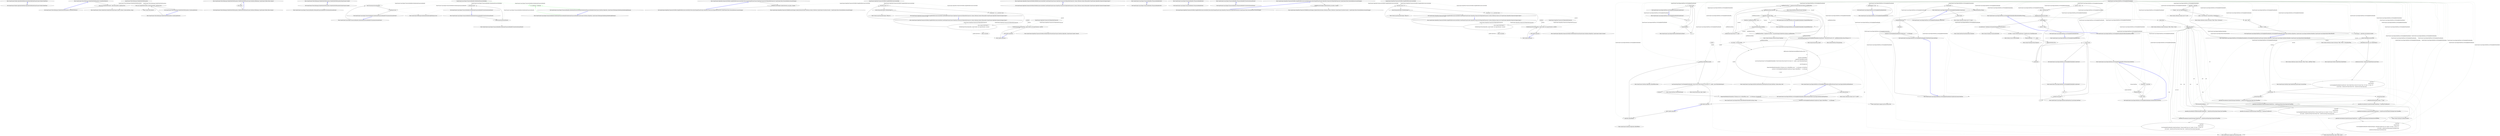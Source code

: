 digraph  {
n0 [cluster="QuantConnect.Packets.AlgorithmNodePacket.AlgorithmNodePacket(QuantConnect.Packets.PacketType)", label="Entry QuantConnect.Packets.AlgorithmNodePacket.AlgorithmNodePacket(QuantConnect.Packets.PacketType)", span="29-29"];
n1 [cluster="QuantConnect.Packets.AlgorithmNodePacket.AlgorithmNodePacket(QuantConnect.Packets.PacketType)", label="Exit QuantConnect.Packets.AlgorithmNodePacket.AlgorithmNodePacket(QuantConnect.Packets.PacketType)", span="29-29"];
m0_2 [cluster="QuantConnect.Tests.Brokerages.MarketOrderTestParameters.CreateShortOrder(int)", file="BacktestingRealTimeHandler.cs", label="Entry QuantConnect.Tests.Brokerages.MarketOrderTestParameters.CreateShortOrder(int)", span="28-28"];
m0_3 [cluster="QuantConnect.Tests.Brokerages.MarketOrderTestParameters.CreateShortOrder(int)", file="BacktestingRealTimeHandler.cs", label="return new MarketOrder(Symbol, -Math.Abs(quantity), DateTime.Now);", span="30-30"];
m0_4 [cluster="QuantConnect.Tests.Brokerages.MarketOrderTestParameters.CreateShortOrder(int)", file="BacktestingRealTimeHandler.cs", label="Exit QuantConnect.Tests.Brokerages.MarketOrderTestParameters.CreateShortOrder(int)", span="28-28"];
m0_10 [cluster="QuantConnect.Tests.Brokerages.MarketOrderTestParameters.ModifyOrderToFill(QuantConnect.Interfaces.IBrokerage, QuantConnect.Orders.Order, decimal)", file="BacktestingRealTimeHandler.cs", label="Entry QuantConnect.Tests.Brokerages.MarketOrderTestParameters.ModifyOrderToFill(QuantConnect.Interfaces.IBrokerage, QuantConnect.Orders.Order, decimal)", span="38-38"];
m0_11 [cluster="QuantConnect.Tests.Brokerages.MarketOrderTestParameters.ModifyOrderToFill(QuantConnect.Interfaces.IBrokerage, QuantConnect.Orders.Order, decimal)", file="BacktestingRealTimeHandler.cs", label="return false;", span="42-42"];
m0_12 [cluster="QuantConnect.Tests.Brokerages.MarketOrderTestParameters.ModifyOrderToFill(QuantConnect.Interfaces.IBrokerage, QuantConnect.Orders.Order, decimal)", file="BacktestingRealTimeHandler.cs", label="Exit QuantConnect.Tests.Brokerages.MarketOrderTestParameters.ModifyOrderToFill(QuantConnect.Interfaces.IBrokerage, QuantConnect.Orders.Order, decimal)", span="38-38"];
m0_5 [cluster="QuantConnect.Orders.MarketOrder.MarketOrder(QuantConnect.Symbol, decimal, System.DateTime, string)", file="BacktestingRealTimeHandler.cs", label="Entry QuantConnect.Orders.MarketOrder.MarketOrder(QuantConnect.Symbol, decimal, System.DateTime, string)", span="47-47"];
m0_7 [cluster="QuantConnect.Tests.Brokerages.MarketOrderTestParameters.CreateLongOrder(int)", file="BacktestingRealTimeHandler.cs", label="Entry QuantConnect.Tests.Brokerages.MarketOrderTestParameters.CreateLongOrder(int)", span="33-33"];
m0_8 [cluster="QuantConnect.Tests.Brokerages.MarketOrderTestParameters.CreateLongOrder(int)", file="BacktestingRealTimeHandler.cs", label="return new MarketOrder(Symbol, Math.Abs(quantity), DateTime.Now);", span="35-35"];
m0_9 [cluster="QuantConnect.Tests.Brokerages.MarketOrderTestParameters.CreateLongOrder(int)", file="BacktestingRealTimeHandler.cs", label="Exit QuantConnect.Tests.Brokerages.MarketOrderTestParameters.CreateLongOrder(int)", span="33-33"];
m0_0 [cluster="QuantConnect.Tests.Brokerages.MarketOrderTestParameters.MarketOrderTestParameters(QuantConnect.Symbol)", file="BacktestingRealTimeHandler.cs", label="Entry QuantConnect.Tests.Brokerages.MarketOrderTestParameters.MarketOrderTestParameters(QuantConnect.Symbol)", span="23-23"];
m0_1 [cluster="QuantConnect.Tests.Brokerages.MarketOrderTestParameters.MarketOrderTestParameters(QuantConnect.Symbol)", file="BacktestingRealTimeHandler.cs", label="Exit QuantConnect.Tests.Brokerages.MarketOrderTestParameters.MarketOrderTestParameters(QuantConnect.Symbol)", span="23-23"];
m0_6 [cluster="System.Math.Abs(int)", file="BacktestingRealTimeHandler.cs", label="Entry System.Math.Abs(int)", span="0-0"];
m0_13 [file="BacktestingRealTimeHandler.cs", label="QuantConnect.Tests.Brokerages.MarketOrderTestParameters", span=""];
m1_13 [cluster="QuantConnect.Lean.Engine.TransactionHandlers.BrokerageTransactionHandler.ProcessAsynchronousEvents()", file="BacktestingTransactionHandler.cs", label="Entry QuantConnect.Lean.Engine.TransactionHandlers.BrokerageTransactionHandler.ProcessAsynchronousEvents()", span="188-188"];
m1_0 [cluster="QuantConnect.Lean.Engine.TransactionHandlers.BacktestingTransactionHandler.BacktestingTransactionHandler(QuantConnect.Interfaces.IAlgorithm, QuantConnect.Brokerages.Backtesting.BacktestingBrokerage)", file="BacktestingTransactionHandler.cs", label="Entry QuantConnect.Lean.Engine.TransactionHandlers.BacktestingTransactionHandler.BacktestingTransactionHandler(QuantConnect.Interfaces.IAlgorithm, QuantConnect.Brokerages.Backtesting.BacktestingBrokerage)", span="33-33"];
m1_1 [cluster="QuantConnect.Lean.Engine.TransactionHandlers.BacktestingTransactionHandler.BacktestingTransactionHandler(QuantConnect.Interfaces.IAlgorithm, QuantConnect.Brokerages.Backtesting.BacktestingBrokerage)", color=green, community=0, file="BacktestingTransactionHandler.cs", label="18: _brokerage = brokerage", span="36-36"];
m1_2 [cluster="QuantConnect.Lean.Engine.TransactionHandlers.BacktestingTransactionHandler.BacktestingTransactionHandler(QuantConnect.Interfaces.IAlgorithm, QuantConnect.Brokerages.Backtesting.BacktestingBrokerage)", file="BacktestingTransactionHandler.cs", label="Exit QuantConnect.Lean.Engine.TransactionHandlers.BacktestingTransactionHandler.BacktestingTransactionHandler(QuantConnect.Interfaces.IAlgorithm, QuantConnect.Brokerages.Backtesting.BacktestingBrokerage)", span="33-33"];
m1_3 [cluster="QuantConnect.Lean.Engine.TransactionHandlers.BacktestingTransactionHandler.ProcessSynchronousEvents()", file="BacktestingTransactionHandler.cs", label="Entry QuantConnect.Lean.Engine.TransactionHandlers.BacktestingTransactionHandler.ProcessSynchronousEvents()", span="42-42"];
m1_4 [cluster="QuantConnect.Lean.Engine.TransactionHandlers.BacktestingTransactionHandler.ProcessSynchronousEvents()", file="BacktestingTransactionHandler.cs", label="base.ProcessSynchronousEvents()", span="44-44"];
m1_5 [cluster="QuantConnect.Lean.Engine.TransactionHandlers.BacktestingTransactionHandler.ProcessSynchronousEvents()", file="BacktestingTransactionHandler.cs", label="_brokerage.Scan()", span="46-46"];
m1_6 [cluster="QuantConnect.Lean.Engine.TransactionHandlers.BacktestingTransactionHandler.ProcessSynchronousEvents()", file="BacktestingTransactionHandler.cs", label="Exit QuantConnect.Lean.Engine.TransactionHandlers.BacktestingTransactionHandler.ProcessSynchronousEvents()", span="42-42"];
m1_9 [cluster="QuantConnect.Lean.Engine.TransactionHandlers.BacktestingTransactionHandler.ProcessAsynchronousEvents()", file="BacktestingTransactionHandler.cs", label="Entry QuantConnect.Lean.Engine.TransactionHandlers.BacktestingTransactionHandler.ProcessAsynchronousEvents()", span="52-52"];
m1_10 [cluster="QuantConnect.Lean.Engine.TransactionHandlers.BacktestingTransactionHandler.ProcessAsynchronousEvents()", file="BacktestingTransactionHandler.cs", label="base.ProcessAsynchronousEvents()", span="54-54"];
m1_11 [cluster="QuantConnect.Lean.Engine.TransactionHandlers.BacktestingTransactionHandler.ProcessAsynchronousEvents()", file="BacktestingTransactionHandler.cs", label="_brokerage.Scan()", span="56-56"];
m1_12 [cluster="QuantConnect.Lean.Engine.TransactionHandlers.BacktestingTransactionHandler.ProcessAsynchronousEvents()", file="BacktestingTransactionHandler.cs", label="Exit QuantConnect.Lean.Engine.TransactionHandlers.BacktestingTransactionHandler.ProcessAsynchronousEvents()", span="52-52"];
m1_7 [cluster="QuantConnect.Lean.Engine.TransactionHandlers.BrokerageTransactionHandler.ProcessSynchronousEvents()", file="BacktestingTransactionHandler.cs", label="Entry QuantConnect.Lean.Engine.TransactionHandlers.BrokerageTransactionHandler.ProcessSynchronousEvents()", span="196-196"];
m1_8 [cluster="QuantConnect.Brokerages.Backtesting.BacktestingBrokerage.Scan()", file="BacktestingTransactionHandler.cs", label="Entry QuantConnect.Brokerages.Backtesting.BacktestingBrokerage.Scan()", span="173-173"];
m1_14 [file="BacktestingTransactionHandler.cs", label="QuantConnect.Lean.Engine.TransactionHandlers.BacktestingTransactionHandler", span=""];
m2_12 [cluster="QuantConnect.Algorithm.Framework.Portfolio.SimplePortfolioConstructionModel.OnSecuritiesChanged(QuantConnect.Algorithm.Framework.QCAlgorithmFramework, QuantConnect.Data.UniverseSelection.SecurityChanges)", file="BrokerageTransactionHandler.cs", label="Entry QuantConnect.Algorithm.Framework.Portfolio.SimplePortfolioConstructionModel.OnSecuritiesChanged(QuantConnect.Algorithm.Framework.QCAlgorithmFramework, QuantConnect.Data.UniverseSelection.SecurityChanges)", span="58-58"];
m2_13 [cluster="QuantConnect.Algorithm.Framework.Portfolio.SimplePortfolioConstructionModel.OnSecuritiesChanged(QuantConnect.Algorithm.Framework.QCAlgorithmFramework, QuantConnect.Data.UniverseSelection.SecurityChanges)", file="BrokerageTransactionHandler.cs", label="NotifiedSecurityChanges.UpdateCollection(_securities, changes)", span="60-60"];
m2_14 [cluster="QuantConnect.Algorithm.Framework.Portfolio.SimplePortfolioConstructionModel.OnSecuritiesChanged(QuantConnect.Algorithm.Framework.QCAlgorithmFramework, QuantConnect.Data.UniverseSelection.SecurityChanges)", file="BrokerageTransactionHandler.cs", label="Exit QuantConnect.Algorithm.Framework.Portfolio.SimplePortfolioConstructionModel.OnSecuritiesChanged(QuantConnect.Algorithm.Framework.QCAlgorithmFramework, QuantConnect.Data.UniverseSelection.SecurityChanges)", span="58-58"];
m2_0 [cluster="QuantConnect.Algorithm.Framework.Portfolio.SimplePortfolioConstructionModel.CreateTargets(QuantConnect.Algorithm.Framework.QCAlgorithmFramework, System.Collections.Generic.IEnumerable<QuantConnect.Algorithm.Framework.Signals.Signal>)", file="BrokerageTransactionHandler.cs", label="Entry QuantConnect.Algorithm.Framework.Portfolio.SimplePortfolioConstructionModel.CreateTargets(QuantConnect.Algorithm.Framework.QCAlgorithmFramework, System.Collections.Generic.IEnumerable<QuantConnect.Algorithm.Framework.Signals.Signal>)", span="39-39"];
m2_1 [cluster="QuantConnect.Algorithm.Framework.Portfolio.SimplePortfolioConstructionModel.CreateTargets(QuantConnect.Algorithm.Framework.QCAlgorithmFramework, System.Collections.Generic.IEnumerable<QuantConnect.Algorithm.Framework.Signals.Signal>)", file="BrokerageTransactionHandler.cs", label="_securities.Count == 0", span="41-41"];
m2_4 [cluster="QuantConnect.Algorithm.Framework.Portfolio.SimplePortfolioConstructionModel.CreateTargets(QuantConnect.Algorithm.Framework.QCAlgorithmFramework, System.Collections.Generic.IEnumerable<QuantConnect.Algorithm.Framework.Signals.Signal>)", file="BrokerageTransactionHandler.cs", label="return signals.Select(signal =>\r\n                PortfolioTarget.Percent(algorithm, signal.Symbol, (int) signal.Direction * percent)\r\n            );", span="48-50"];
m2_2 [cluster="QuantConnect.Algorithm.Framework.Portfolio.SimplePortfolioConstructionModel.CreateTargets(QuantConnect.Algorithm.Framework.QCAlgorithmFramework, System.Collections.Generic.IEnumerable<QuantConnect.Algorithm.Framework.Signals.Signal>)", file="BrokerageTransactionHandler.cs", label="return Enumerable.Empty<IPortfolioTarget>();", span="43-43"];
m2_3 [cluster="QuantConnect.Algorithm.Framework.Portfolio.SimplePortfolioConstructionModel.CreateTargets(QuantConnect.Algorithm.Framework.QCAlgorithmFramework, System.Collections.Generic.IEnumerable<QuantConnect.Algorithm.Framework.Signals.Signal>)", file="BrokerageTransactionHandler.cs", label="var percent = 1m / _securities.Count", span="47-47"];
m2_5 [cluster="QuantConnect.Algorithm.Framework.Portfolio.SimplePortfolioConstructionModel.CreateTargets(QuantConnect.Algorithm.Framework.QCAlgorithmFramework, System.Collections.Generic.IEnumerable<QuantConnect.Algorithm.Framework.Signals.Signal>)", file="BrokerageTransactionHandler.cs", label="Exit QuantConnect.Algorithm.Framework.Portfolio.SimplePortfolioConstructionModel.CreateTargets(QuantConnect.Algorithm.Framework.QCAlgorithmFramework, System.Collections.Generic.IEnumerable<QuantConnect.Algorithm.Framework.Signals.Signal>)", span="39-39"];
m2_11 [cluster="QuantConnect.Algorithm.Framework.Portfolio.PortfolioTarget.Percent(QuantConnect.Interfaces.IAlgorithm, QuantConnect.Symbol, decimal)", file="BrokerageTransactionHandler.cs", label="Entry QuantConnect.Algorithm.Framework.Portfolio.PortfolioTarget.Percent(QuantConnect.Interfaces.IAlgorithm, QuantConnect.Symbol, decimal)", span="54-54"];
m2_6 [cluster="System.Linq.Enumerable.Empty<TResult>()", file="BrokerageTransactionHandler.cs", label="Entry System.Linq.Enumerable.Empty<TResult>()", span="0-0"];
m2_7 [cluster="Unk.Select", file="BrokerageTransactionHandler.cs", label="Entry Unk.Select", span=""];
m2_15 [cluster="QuantConnect.Algorithm.Framework.NotifiedSecurityChanges.UpdateCollection(System.Collections.Generic.ICollection<QuantConnect.Securities.Security>, QuantConnect.Data.UniverseSelection.SecurityChanges)", file="BrokerageTransactionHandler.cs", label="Entry QuantConnect.Algorithm.Framework.NotifiedSecurityChanges.UpdateCollection(System.Collections.Generic.ICollection<QuantConnect.Securities.Security>, QuantConnect.Data.UniverseSelection.SecurityChanges)", span="31-31"];
m2_8 [cluster="lambda expression", file="BrokerageTransactionHandler.cs", label="Entry lambda expression", span="48-49"];
m2_9 [cluster="lambda expression", file="BrokerageTransactionHandler.cs", label="PortfolioTarget.Percent(algorithm, signal.Symbol, (int) signal.Direction * percent)", span="49-49"];
m2_10 [cluster="lambda expression", file="BrokerageTransactionHandler.cs", label="Exit lambda expression", span="48-49"];
m2_16 [file="BrokerageTransactionHandler.cs", label="QuantConnect.Algorithm.Framework.Portfolio.SimplePortfolioConstructionModel", span=""];
m2_17 [file="BrokerageTransactionHandler.cs", label="QuantConnect.Algorithm.Framework.QCAlgorithmFramework", span=""];
m2_18 [file="BrokerageTransactionHandler.cs", label=percent, span=""];
m3_0 [cluster="QuantConnect.Algorithm.Framework.Portfolio.IPortfolioConstructionModel.CreateTargets(QuantConnect.Algorithm.Framework.QCAlgorithmFramework, System.Collections.Generic.IEnumerable<QuantConnect.Algorithm.Framework.Signals.Signal>)", file="Composer.cs", label="Entry QuantConnect.Algorithm.Framework.Portfolio.IPortfolioConstructionModel.CreateTargets(QuantConnect.Algorithm.Framework.QCAlgorithmFramework, System.Collections.Generic.IEnumerable<QuantConnect.Algorithm.Framework.Signals.Signal>)", span="31-31"];
m3_1 [cluster="QuantConnect.Algorithm.Framework.Portfolio.IPortfolioConstructionModel.CreateTargets(QuantConnect.Algorithm.Framework.QCAlgorithmFramework, System.Collections.Generic.IEnumerable<QuantConnect.Algorithm.Framework.Signals.Signal>)", file="Composer.cs", label="Exit QuantConnect.Algorithm.Framework.Portfolio.IPortfolioConstructionModel.CreateTargets(QuantConnect.Algorithm.Framework.QCAlgorithmFramework, System.Collections.Generic.IEnumerable<QuantConnect.Algorithm.Framework.Signals.Signal>)", span="31-31"];
m6_2 [cluster="QuantConnect.Lean.Engine.TransactionHandlers.ITransactionHandler.Exit()", file="ITransactionHandler.cs", label="Entry QuantConnect.Lean.Engine.TransactionHandlers.ITransactionHandler.Exit()", span="50-50"];
m6_3 [cluster="QuantConnect.Lean.Engine.TransactionHandlers.ITransactionHandler.Exit()", file="ITransactionHandler.cs", label="Exit QuantConnect.Lean.Engine.TransactionHandlers.ITransactionHandler.Exit()", span="50-50"];
m6_0 [cluster="QuantConnect.Lean.Engine.TransactionHandlers.ITransactionHandler.Run()", file="ITransactionHandler.cs", label="Entry QuantConnect.Lean.Engine.TransactionHandlers.ITransactionHandler.Run()", span="45-45"];
m6_1 [cluster="QuantConnect.Lean.Engine.TransactionHandlers.ITransactionHandler.Run()", file="ITransactionHandler.cs", label="Exit QuantConnect.Lean.Engine.TransactionHandlers.ITransactionHandler.Run()", span="45-45"];
m6_4 [cluster="QuantConnect.Lean.Engine.TransactionHandlers.ITransactionHandler.ProcessSynchronousEvents()", file="ITransactionHandler.cs", label="Entry QuantConnect.Lean.Engine.TransactionHandlers.ITransactionHandler.ProcessSynchronousEvents()", span="55-55"];
m6_5 [cluster="QuantConnect.Lean.Engine.TransactionHandlers.ITransactionHandler.ProcessSynchronousEvents()", file="ITransactionHandler.cs", label="Exit QuantConnect.Lean.Engine.TransactionHandlers.ITransactionHandler.ProcessSynchronousEvents()", span="55-55"];
m7_12 [cluster="QuantConnect.Algorithm.Framework.Portfolio.SimplePortfolioConstructionModel.OnSecuritiesChanged(QuantConnect.Algorithm.Framework.QCAlgorithmFramework, QuantConnect.Data.UniverseSelection.SecurityChanges)", file="JobQueue.cs", label="Entry QuantConnect.Algorithm.Framework.Portfolio.SimplePortfolioConstructionModel.OnSecuritiesChanged(QuantConnect.Algorithm.Framework.QCAlgorithmFramework, QuantConnect.Data.UniverseSelection.SecurityChanges)", span="58-58"];
m7_13 [cluster="QuantConnect.Algorithm.Framework.Portfolio.SimplePortfolioConstructionModel.OnSecuritiesChanged(QuantConnect.Algorithm.Framework.QCAlgorithmFramework, QuantConnect.Data.UniverseSelection.SecurityChanges)", file="JobQueue.cs", label="NotifiedSecurityChanges.UpdateCollection(_securities, changes)", span="60-60"];
m7_14 [cluster="QuantConnect.Algorithm.Framework.Portfolio.SimplePortfolioConstructionModel.OnSecuritiesChanged(QuantConnect.Algorithm.Framework.QCAlgorithmFramework, QuantConnect.Data.UniverseSelection.SecurityChanges)", file="JobQueue.cs", label="Exit QuantConnect.Algorithm.Framework.Portfolio.SimplePortfolioConstructionModel.OnSecuritiesChanged(QuantConnect.Algorithm.Framework.QCAlgorithmFramework, QuantConnect.Data.UniverseSelection.SecurityChanges)", span="58-58"];
m7_0 [cluster="QuantConnect.Algorithm.Framework.Portfolio.SimplePortfolioConstructionModel.CreateTargets(QuantConnect.Algorithm.Framework.QCAlgorithmFramework, System.Collections.Generic.List<QuantConnect.Algorithm.Framework.Signals.Signal>)", file="JobQueue.cs", label="Entry QuantConnect.Algorithm.Framework.Portfolio.SimplePortfolioConstructionModel.CreateTargets(QuantConnect.Algorithm.Framework.QCAlgorithmFramework, System.Collections.Generic.List<QuantConnect.Algorithm.Framework.Signals.Signal>)", span="39-39"];
m7_1 [cluster="QuantConnect.Algorithm.Framework.Portfolio.SimplePortfolioConstructionModel.CreateTargets(QuantConnect.Algorithm.Framework.QCAlgorithmFramework, System.Collections.Generic.List<QuantConnect.Algorithm.Framework.Signals.Signal>)", file="JobQueue.cs", label="_securities.Count == 0", span="41-41"];
m7_4 [cluster="QuantConnect.Algorithm.Framework.Portfolio.SimplePortfolioConstructionModel.CreateTargets(QuantConnect.Algorithm.Framework.QCAlgorithmFramework, System.Collections.Generic.List<QuantConnect.Algorithm.Framework.Signals.Signal>)", file="JobQueue.cs", label="return signals.Select(signal =>\r\n                PortfolioTarget.Percent(algorithm, signal.Symbol, (int) signal.Direction * percent)\r\n            );", span="48-50"];
m7_2 [cluster="QuantConnect.Algorithm.Framework.Portfolio.SimplePortfolioConstructionModel.CreateTargets(QuantConnect.Algorithm.Framework.QCAlgorithmFramework, System.Collections.Generic.List<QuantConnect.Algorithm.Framework.Signals.Signal>)", file="JobQueue.cs", label="return Enumerable.Empty<IPortfolioTarget>();", span="43-43"];
m7_3 [cluster="QuantConnect.Algorithm.Framework.Portfolio.SimplePortfolioConstructionModel.CreateTargets(QuantConnect.Algorithm.Framework.QCAlgorithmFramework, System.Collections.Generic.List<QuantConnect.Algorithm.Framework.Signals.Signal>)", file="JobQueue.cs", label="var percent = 1m / _securities.Count", span="47-47"];
m7_5 [cluster="QuantConnect.Algorithm.Framework.Portfolio.SimplePortfolioConstructionModel.CreateTargets(QuantConnect.Algorithm.Framework.QCAlgorithmFramework, System.Collections.Generic.List<QuantConnect.Algorithm.Framework.Signals.Signal>)", file="JobQueue.cs", label="Exit QuantConnect.Algorithm.Framework.Portfolio.SimplePortfolioConstructionModel.CreateTargets(QuantConnect.Algorithm.Framework.QCAlgorithmFramework, System.Collections.Generic.List<QuantConnect.Algorithm.Framework.Signals.Signal>)", span="39-39"];
m7_11 [cluster="QuantConnect.Algorithm.Framework.Portfolio.PortfolioTarget.Percent(QuantConnect.Interfaces.IAlgorithm, QuantConnect.Symbol, decimal)", file="JobQueue.cs", label="Entry QuantConnect.Algorithm.Framework.Portfolio.PortfolioTarget.Percent(QuantConnect.Interfaces.IAlgorithm, QuantConnect.Symbol, decimal)", span="54-54"];
m7_6 [cluster="System.Linq.Enumerable.Empty<TResult>()", file="JobQueue.cs", label="Entry System.Linq.Enumerable.Empty<TResult>()", span="0-0"];
m7_7 [cluster="Unk.Select", file="JobQueue.cs", label="Entry Unk.Select", span=""];
m7_15 [cluster="QuantConnect.Algorithm.Framework.NotifiedSecurityChanges.UpdateCollection(System.Collections.Generic.ICollection<QuantConnect.Securities.Security>, QuantConnect.Data.UniverseSelection.SecurityChanges)", file="JobQueue.cs", label="Entry QuantConnect.Algorithm.Framework.NotifiedSecurityChanges.UpdateCollection(System.Collections.Generic.ICollection<QuantConnect.Securities.Security>, QuantConnect.Data.UniverseSelection.SecurityChanges)", span="32-32"];
m7_8 [cluster="lambda expression", file="JobQueue.cs", label="Entry lambda expression", span="48-49"];
m7_9 [cluster="lambda expression", file="JobQueue.cs", label="PortfolioTarget.Percent(algorithm, signal.Symbol, (int) signal.Direction * percent)", span="49-49"];
m7_10 [cluster="lambda expression", file="JobQueue.cs", label="Exit lambda expression", span="48-49"];
m7_16 [file="JobQueue.cs", label="QuantConnect.Algorithm.Framework.Portfolio.SimplePortfolioConstructionModel", span=""];
m7_17 [file="JobQueue.cs", label="QuantConnect.Algorithm.Framework.QCAlgorithmFramework", span=""];
m7_18 [file="JobQueue.cs", label=percent, span=""];
m8_49 [cluster="System.DateTime.Subtract(System.TimeSpan)", file="LiveTradingRealTimeHandler.cs", label="Entry System.DateTime.Subtract(System.TimeSpan)", span="0-0"];
m8_99 [cluster="System.TimeSpan.FromHours(double)", file="LiveTradingRealTimeHandler.cs", label="Entry System.TimeSpan.FromHours(double)", span="0-0"];
m8_94 [cluster="System.Collections.Generic.Dictionary<TKey, TValue>.ContainsKey(TKey)", file="LiveTradingRealTimeHandler.cs", label="Entry System.Collections.Generic.Dictionary<TKey, TValue>.ContainsKey(TKey)", span="0-0"];
m8_97 [cluster="QuantConnect.Interfaces.IApi.MarketToday(QuantConnect.SecurityType)", file="LiveTradingRealTimeHandler.cs", label="Entry QuantConnect.Interfaces.IApi.MarketToday(QuantConnect.SecurityType)", span="80-80"];
m8_54 [cluster="QuantConnect.Lean.Engine.RealTime.RealTimeEvent.RealTimeEvent(System.DateTime, System.Action, bool)", file="LiveTradingRealTimeHandler.cs", label="Entry QuantConnect.Lean.Engine.RealTime.RealTimeEvent.RealTimeEvent(System.DateTime, System.Action, bool)", span="62-62"];
m8_118 [cluster="System.Collections.Generic.List<T>.Clear()", file="LiveTradingRealTimeHandler.cs", label="Entry System.Collections.Generic.List<T>.Clear()", span="0-0"];
m8_7 [cluster="System.Collections.Generic.List<T>.List()", file="LiveTradingRealTimeHandler.cs", label="Entry System.Collections.Generic.List<T>.List()", span="0-0"];
m8_56 [cluster="lambda expression", file="LiveTradingRealTimeHandler.cs", label="Entry lambda expression", span="212-225"];
m8_58 [cluster="lambda expression", file="LiveTradingRealTimeHandler.cs", label="_algorithm.OnEndOfDay(symbol)", span="217-217"];
m8_59 [cluster="lambda expression", file="LiveTradingRealTimeHandler.cs", label="Log.Trace(string.Format(''LiveTradingRealTimeHandler: Fired On End of Day Event({0}) for Day({1})'', symbol, _time.ToShortDateString()))", span="218-218"];
m8_61 [cluster="lambda expression", file="LiveTradingRealTimeHandler.cs", label="Engine.ResultHandler.RuntimeError(''Runtime error in OnEndOfDay event: '' + err.Message, err.StackTrace)", span="222-222"];
m8_62 [cluster="lambda expression", file="LiveTradingRealTimeHandler.cs", label="Log.Error(''LiveTradingRealTimeHandler.SetupEvents.Trigger OnEndOfDay(): '' + err.Message)", span="223-223"];
m8_57 [cluster="lambda expression", file="LiveTradingRealTimeHandler.cs", label="_algorithm.OnEndOfDay()", span="216-216"];
m8_60 [cluster="lambda expression", file="LiveTradingRealTimeHandler.cs", label=Exception, span="220-220"];
m8_63 [cluster="lambda expression", file="LiveTradingRealTimeHandler.cs", label="Exit lambda expression", span="212-225"];
m8_109 [cluster="QuantConnect.Lean.Engine.RealTime.LiveTradingRealTimeHandler.ResetEvents()", file="LiveTradingRealTimeHandler.cs", label="Entry QuantConnect.Lean.Engine.RealTime.LiveTradingRealTimeHandler.ResetEvents()", span="323-323"];
m8_110 [cluster="QuantConnect.Lean.Engine.RealTime.LiveTradingRealTimeHandler.ResetEvents()", file="LiveTradingRealTimeHandler.cs", label="var i = 0", span="325-325"];
m8_111 [cluster="QuantConnect.Lean.Engine.RealTime.LiveTradingRealTimeHandler.ResetEvents()", file="LiveTradingRealTimeHandler.cs", label="i < _events.Count", span="325-325"];
m8_112 [cluster="QuantConnect.Lean.Engine.RealTime.LiveTradingRealTimeHandler.ResetEvents()", file="LiveTradingRealTimeHandler.cs", label="_events[i].Reset()", span="327-327"];
m8_113 [cluster="QuantConnect.Lean.Engine.RealTime.LiveTradingRealTimeHandler.ResetEvents()", file="LiveTradingRealTimeHandler.cs", label="i++", span="325-325"];
m8_114 [cluster="QuantConnect.Lean.Engine.RealTime.LiveTradingRealTimeHandler.ResetEvents()", file="LiveTradingRealTimeHandler.cs", label="Exit QuantConnect.Lean.Engine.RealTime.LiveTradingRealTimeHandler.ResetEvents()", span="323-323"];
m8_37 [cluster="QuantConnect.Logging.Log.Error(string, bool)", file="LiveTradingRealTimeHandler.cs", label="Entry QuantConnect.Logging.Log.Error(string, bool)", span="86-86"];
m8_36 [cluster="QuantConnect.Lean.Engine.RealTime.LiveTradingRealTimeHandler.SetupEndOfDayEvent()", file="LiveTradingRealTimeHandler.cs", label="Entry QuantConnect.Lean.Engine.RealTime.LiveTradingRealTimeHandler.SetupEndOfDayEvent()", span="185-185"];
m8_38 [cluster="QuantConnect.Lean.Engine.RealTime.LiveTradingRealTimeHandler.SetupEndOfDayEvent()", file="LiveTradingRealTimeHandler.cs", label="_algorithm.Securities.Values", span="188-188"];
m8_39 [cluster="QuantConnect.Lean.Engine.RealTime.LiveTradingRealTimeHandler.SetupEndOfDayEvent()", file="LiveTradingRealTimeHandler.cs", label="DateTime? endOfDayEventTime = null", span="190-190"];
m8_40 [cluster="QuantConnect.Lean.Engine.RealTime.LiveTradingRealTimeHandler.SetupEndOfDayEvent()", file="LiveTradingRealTimeHandler.cs", label="!security.IsDynamicallyLoadedData", span="192-192"];
m8_41 [cluster="QuantConnect.Lean.Engine.RealTime.LiveTradingRealTimeHandler.SetupEndOfDayEvent()", file="LiveTradingRealTimeHandler.cs", label="_today[security.Type].Status == ''open''", span="195-195"];
m8_42 [cluster="QuantConnect.Lean.Engine.RealTime.LiveTradingRealTimeHandler.SetupEndOfDayEvent()", file="LiveTradingRealTimeHandler.cs", label="endOfDayEventTime = _today[security.Type].Open.End.Subtract(_endOfDayDelta)", span="197-197"];
m8_43 [cluster="QuantConnect.Lean.Engine.RealTime.LiveTradingRealTimeHandler.SetupEndOfDayEvent()", file="LiveTradingRealTimeHandler.cs", label="endOfDayEventTime = DateTime.Now.Date + security.Exchange.MarketClose.Subtract(_endOfDayDelta)", span="203-203"];
m8_46 [cluster="QuantConnect.Lean.Engine.RealTime.LiveTradingRealTimeHandler.SetupEndOfDayEvent()", file="LiveTradingRealTimeHandler.cs", label="var symbol = security.Symbol", span="211-211"];
m8_44 [cluster="QuantConnect.Lean.Engine.RealTime.LiveTradingRealTimeHandler.SetupEndOfDayEvent()", file="LiveTradingRealTimeHandler.cs", label="endOfDayEventTime.HasValue", span="207-207"];
m8_45 [cluster="QuantConnect.Lean.Engine.RealTime.LiveTradingRealTimeHandler.SetupEndOfDayEvent()", file="LiveTradingRealTimeHandler.cs", label="Log.Trace(string.Format(''LiveTradingRealTimeHandler.SetupEvents(): Setup EOD Event for {0}'', endOfDayEventTime.Value.ToString(''u'')))", span="209-209"];
m8_47 [cluster="QuantConnect.Lean.Engine.RealTime.LiveTradingRealTimeHandler.SetupEndOfDayEvent()", file="LiveTradingRealTimeHandler.cs", label="AddEvent(new RealTimeEvent(endOfDayEventTime.Value, () =>\r\n                    {\r\n                        try\r\n                        {\r\n                            _algorithm.OnEndOfDay();\r\n                            _algorithm.OnEndOfDay(symbol);\r\n                            Log.Trace(string.Format(''LiveTradingRealTimeHandler: Fired On End of Day Event({0}) for Day({1})'', symbol, _time.ToShortDateString()));\r\n                        }\r\n                        catch (Exception err)\r\n                        {\r\n                            Engine.ResultHandler.RuntimeError(''Runtime error in OnEndOfDay event: '' + err.Message, err.StackTrace);\r\n                            Log.Error(''LiveTradingRealTimeHandler.SetupEvents.Trigger OnEndOfDay(): '' + err.Message);\r\n                        }\r\n                    }, true))", span="212-225"];
m8_48 [cluster="QuantConnect.Lean.Engine.RealTime.LiveTradingRealTimeHandler.SetupEndOfDayEvent()", file="LiveTradingRealTimeHandler.cs", label="Exit QuantConnect.Lean.Engine.RealTime.LiveTradingRealTimeHandler.SetupEndOfDayEvent()", span="185-185"];
m8_96 [cluster="System.Collections.Generic.Dictionary<TKey, TValue>.Add(TKey, TValue)", file="LiveTradingRealTimeHandler.cs", label="Entry System.Collections.Generic.Dictionary<TKey, TValue>.Add(TKey, TValue)", span="0-0"];
m8_123 [cluster="QuantConnect.Lean.Engine.RealTime.LiveTradingRealTimeHandler.Exit()", file="LiveTradingRealTimeHandler.cs", label="Entry QuantConnect.Lean.Engine.RealTime.LiveTradingRealTimeHandler.Exit()", span="359-359"];
m8_124 [cluster="QuantConnect.Lean.Engine.RealTime.LiveTradingRealTimeHandler.Exit()", file="LiveTradingRealTimeHandler.cs", label="_exitTriggered = true", span="361-361"];
m8_125 [cluster="QuantConnect.Lean.Engine.RealTime.LiveTradingRealTimeHandler.Exit()", file="LiveTradingRealTimeHandler.cs", label="Exit QuantConnect.Lean.Engine.RealTime.LiveTradingRealTimeHandler.Exit()", span="359-359"];
m8_24 [cluster="System.Convert.ToInt32(double)", file="LiveTradingRealTimeHandler.cs", label="Entry System.Convert.ToInt32(double)", span="0-0"];
m8_23 [cluster="System.DateTime.RoundUp(System.TimeSpan)", file="LiveTradingRealTimeHandler.cs", label="Entry System.DateTime.RoundUp(System.TimeSpan)", span="306-306"];
m8_51 [cluster="System.DateTime.ToString(string)", file="LiveTradingRealTimeHandler.cs", label="Entry System.DateTime.ToString(string)", span="0-0"];
m8_65 [cluster="QuantConnect.Interfaces.IAlgorithm.OnEndOfDay(string)", file="LiveTradingRealTimeHandler.cs", label="Entry QuantConnect.Interfaces.IAlgorithm.OnEndOfDay(string)", span="265-265"];
m8_21 [cluster="QuantConnect.Lean.Engine.RealTime.LiveTradingRealTimeHandler.SetupEvents(System.DateTime)", file="LiveTradingRealTimeHandler.cs", label="Entry QuantConnect.Lean.Engine.RealTime.LiveTradingRealTimeHandler.SetupEvents(System.DateTime)", span="161-161"];
m8_28 [cluster="QuantConnect.Lean.Engine.RealTime.LiveTradingRealTimeHandler.SetupEvents(System.DateTime)", file="LiveTradingRealTimeHandler.cs", label="ClearEvents()", span="166-166"];
m8_29 [cluster="QuantConnect.Lean.Engine.RealTime.LiveTradingRealTimeHandler.SetupEvents(System.DateTime)", file="LiveTradingRealTimeHandler.cs", label="RefreshMarketHoursToday()", span="169-169"];
m8_30 [cluster="QuantConnect.Lean.Engine.RealTime.LiveTradingRealTimeHandler.SetupEvents(System.DateTime)", file="LiveTradingRealTimeHandler.cs", label="SetupEndOfDayEvent()", span="172-172"];
m8_31 [cluster="QuantConnect.Lean.Engine.RealTime.LiveTradingRealTimeHandler.SetupEvents(System.DateTime)", file="LiveTradingRealTimeHandler.cs", label=Exception, span="174-174"];
m8_32 [cluster="QuantConnect.Lean.Engine.RealTime.LiveTradingRealTimeHandler.SetupEvents(System.DateTime)", file="LiveTradingRealTimeHandler.cs", label="Log.Error(''LiveTradingRealTimeHandler.SetupEvents(): '' + err.Message)", span="176-176"];
m8_33 [cluster="QuantConnect.Lean.Engine.RealTime.LiveTradingRealTimeHandler.SetupEvents(System.DateTime)", file="LiveTradingRealTimeHandler.cs", label="Exit QuantConnect.Lean.Engine.RealTime.LiveTradingRealTimeHandler.SetupEvents(System.DateTime)", span="161-161"];
m8_27 [cluster="QuantConnect.Lean.Engine.RealTime.LiveTradingRealTimeHandler.ScanEvents()", file="LiveTradingRealTimeHandler.cs", label="Entry QuantConnect.Lean.Engine.RealTime.LiveTradingRealTimeHandler.ScanEvents()", span="302-302"];
m8_100 [cluster="QuantConnect.Lean.Engine.RealTime.LiveTradingRealTimeHandler.ScanEvents()", file="LiveTradingRealTimeHandler.cs", label="var i = 0", span="304-304"];
m8_101 [cluster="QuantConnect.Lean.Engine.RealTime.LiveTradingRealTimeHandler.ScanEvents()", file="LiveTradingRealTimeHandler.cs", label="i < _events.Count", span="304-304"];
m8_102 [cluster="QuantConnect.Lean.Engine.RealTime.LiveTradingRealTimeHandler.ScanEvents()", file="LiveTradingRealTimeHandler.cs", label="_events[i].Scan(_time)", span="306-306"];
m8_103 [cluster="QuantConnect.Lean.Engine.RealTime.LiveTradingRealTimeHandler.ScanEvents()", file="LiveTradingRealTimeHandler.cs", label="i++", span="304-304"];
m8_104 [cluster="QuantConnect.Lean.Engine.RealTime.LiveTradingRealTimeHandler.ScanEvents()", file="LiveTradingRealTimeHandler.cs", label="Exit QuantConnect.Lean.Engine.RealTime.LiveTradingRealTimeHandler.ScanEvents()", span="302-302"];
m8_55 [cluster="QuantConnect.Lean.Engine.RealTime.LiveTradingRealTimeHandler.AddEvent(QuantConnect.Lean.Engine.RealTime.RealTimeEvent)", file="LiveTradingRealTimeHandler.cs", label="Entry QuantConnect.Lean.Engine.RealTime.LiveTradingRealTimeHandler.AddEvent(QuantConnect.Lean.Engine.RealTime.RealTimeEvent)", span="314-314"];
m8_106 [cluster="QuantConnect.Lean.Engine.RealTime.LiveTradingRealTimeHandler.AddEvent(QuantConnect.Lean.Engine.RealTime.RealTimeEvent)", file="LiveTradingRealTimeHandler.cs", label="_events.Add(newEvent)", span="316-316"];
m8_107 [cluster="QuantConnect.Lean.Engine.RealTime.LiveTradingRealTimeHandler.AddEvent(QuantConnect.Lean.Engine.RealTime.RealTimeEvent)", file="LiveTradingRealTimeHandler.cs", label="Exit QuantConnect.Lean.Engine.RealTime.LiveTradingRealTimeHandler.AddEvent(QuantConnect.Lean.Engine.RealTime.RealTimeEvent)", span="314-314"];
m8_105 [cluster="QuantConnect.Lean.Engine.RealTime.RealTimeEvent.Scan(System.DateTime)", file="LiveTradingRealTimeHandler.cs", label="Entry QuantConnect.Lean.Engine.RealTime.RealTimeEvent.Scan(System.DateTime)", span="77-77"];
m8_50 [cluster="System.TimeSpan.Subtract(System.TimeSpan)", file="LiveTradingRealTimeHandler.cs", label="Entry System.TimeSpan.Subtract(System.TimeSpan)", span="0-0"];
m8_9 [cluster="QuantConnect.Lean.Engine.RealTime.LiveTradingRealTimeHandler.Run()", file="LiveTradingRealTimeHandler.cs", label="Entry QuantConnect.Lean.Engine.RealTime.LiveTradingRealTimeHandler.Run()", span="123-123"];
m8_10 [cluster="QuantConnect.Lean.Engine.RealTime.LiveTradingRealTimeHandler.Run()", file="LiveTradingRealTimeHandler.cs", label="_isActive = true", span="126-126"];
m8_11 [cluster="QuantConnect.Lean.Engine.RealTime.LiveTradingRealTimeHandler.Run()", file="LiveTradingRealTimeHandler.cs", label="_time = DateTime.Now", span="127-127"];
m8_12 [cluster="QuantConnect.Lean.Engine.RealTime.LiveTradingRealTimeHandler.Run()", file="LiveTradingRealTimeHandler.cs", label="SetupEvents(DateTime.Now.Date)", span="130-130"];
m8_13 [cluster="QuantConnect.Lean.Engine.RealTime.LiveTradingRealTimeHandler.Run()", file="LiveTradingRealTimeHandler.cs", label="!_exitTriggered", span="133-133"];
m8_14 [cluster="QuantConnect.Lean.Engine.RealTime.LiveTradingRealTimeHandler.Run()", file="LiveTradingRealTimeHandler.cs", label="var nextSecond = DateTime.Now.RoundUp(TimeSpan.FromSeconds(1))", span="136-136"];
m8_19 [cluster="QuantConnect.Lean.Engine.RealTime.LiveTradingRealTimeHandler.Run()", file="LiveTradingRealTimeHandler.cs", label="_isActive = false", span="147-147"];
m8_15 [cluster="QuantConnect.Lean.Engine.RealTime.LiveTradingRealTimeHandler.Run()", file="LiveTradingRealTimeHandler.cs", label="var delay = Convert.ToInt32((nextSecond - DateTime.Now).TotalMilliseconds)", span="137-137"];
m8_16 [cluster="QuantConnect.Lean.Engine.RealTime.LiveTradingRealTimeHandler.Run()", file="LiveTradingRealTimeHandler.cs", label="Thread.Sleep(delay < 0 ? 1 : delay)", span="138-138"];
m8_17 [cluster="QuantConnect.Lean.Engine.RealTime.LiveTradingRealTimeHandler.Run()", file="LiveTradingRealTimeHandler.cs", label="SetTime(DateTime.Now)", span="141-141"];
m8_18 [cluster="QuantConnect.Lean.Engine.RealTime.LiveTradingRealTimeHandler.Run()", file="LiveTradingRealTimeHandler.cs", label="ScanEvents()", span="144-144"];
m8_20 [cluster="QuantConnect.Lean.Engine.RealTime.LiveTradingRealTimeHandler.Run()", file="LiveTradingRealTimeHandler.cs", label="Exit QuantConnect.Lean.Engine.RealTime.LiveTradingRealTimeHandler.Run()", span="123-123"];
m8_52 [cluster="string.Format(string, object)", file="LiveTradingRealTimeHandler.cs", label="Entry string.Format(string, object)", span="0-0"];
m8_115 [cluster="QuantConnect.Lean.Engine.RealTime.RealTimeEvent.Reset()", file="LiveTradingRealTimeHandler.cs", label="Entry QuantConnect.Lean.Engine.RealTime.RealTimeEvent.Reset()", span="107-107"];
m8_25 [cluster="System.Threading.Thread.Sleep(int)", file="LiveTradingRealTimeHandler.cs", label="Entry System.Threading.Thread.Sleep(int)", span="0-0"];
m8_34 [cluster="QuantConnect.Lean.Engine.RealTime.LiveTradingRealTimeHandler.ClearEvents()", file="LiveTradingRealTimeHandler.cs", label="Entry QuantConnect.Lean.Engine.RealTime.LiveTradingRealTimeHandler.ClearEvents()", span="334-334"];
m8_116 [cluster="QuantConnect.Lean.Engine.RealTime.LiveTradingRealTimeHandler.ClearEvents()", file="LiveTradingRealTimeHandler.cs", label="_events.Clear()", span="336-336"];
m8_117 [cluster="QuantConnect.Lean.Engine.RealTime.LiveTradingRealTimeHandler.ClearEvents()", file="LiveTradingRealTimeHandler.cs", label="Exit QuantConnect.Lean.Engine.RealTime.LiveTradingRealTimeHandler.ClearEvents()", span="334-334"];
m8_95 [cluster="QuantConnect.Packets.MarketToday.MarketToday()", file="LiveTradingRealTimeHandler.cs", label="Entry QuantConnect.Packets.MarketToday.MarketToday()", span="84-84"];
m8_0 [cluster="QuantConnect.Lean.Engine.RealTime.LiveTradingRealTimeHandler.LiveTradingRealTimeHandler(QuantConnect.Interfaces.IAlgorithm, QuantConnect.Lean.Engine.DataFeeds.IDataFeed, QuantConnect.Lean.Engine.Results.IResultHandler)", file="LiveTradingRealTimeHandler.cs", label="Entry QuantConnect.Lean.Engine.RealTime.LiveTradingRealTimeHandler.LiveTradingRealTimeHandler(QuantConnect.Interfaces.IAlgorithm, QuantConnect.Lean.Engine.DataFeeds.IDataFeed, QuantConnect.Lean.Engine.Results.IResultHandler)", span="106-106"];
m8_1 [cluster="QuantConnect.Lean.Engine.RealTime.LiveTradingRealTimeHandler.LiveTradingRealTimeHandler(QuantConnect.Interfaces.IAlgorithm, QuantConnect.Lean.Engine.DataFeeds.IDataFeed, QuantConnect.Lean.Engine.Results.IResultHandler)", file="LiveTradingRealTimeHandler.cs", label="_algorithm = algorithm", span="109-109"];
m8_4 [cluster="QuantConnect.Lean.Engine.RealTime.LiveTradingRealTimeHandler.LiveTradingRealTimeHandler(QuantConnect.Interfaces.IAlgorithm, QuantConnect.Lean.Engine.DataFeeds.IDataFeed, QuantConnect.Lean.Engine.Results.IResultHandler)", file="LiveTradingRealTimeHandler.cs", label="_feed = feed", span="112-112"];
m8_5 [cluster="QuantConnect.Lean.Engine.RealTime.LiveTradingRealTimeHandler.LiveTradingRealTimeHandler(QuantConnect.Interfaces.IAlgorithm, QuantConnect.Lean.Engine.DataFeeds.IDataFeed, QuantConnect.Lean.Engine.Results.IResultHandler)", file="LiveTradingRealTimeHandler.cs", label="_results = results", span="113-113"];
m8_2 [cluster="QuantConnect.Lean.Engine.RealTime.LiveTradingRealTimeHandler.LiveTradingRealTimeHandler(QuantConnect.Interfaces.IAlgorithm, QuantConnect.Lean.Engine.DataFeeds.IDataFeed, QuantConnect.Lean.Engine.Results.IResultHandler)", file="LiveTradingRealTimeHandler.cs", label="_events = new List<RealTimeEvent>()", span="110-110"];
m8_3 [cluster="QuantConnect.Lean.Engine.RealTime.LiveTradingRealTimeHandler.LiveTradingRealTimeHandler(QuantConnect.Interfaces.IAlgorithm, QuantConnect.Lean.Engine.DataFeeds.IDataFeed, QuantConnect.Lean.Engine.Results.IResultHandler)", file="LiveTradingRealTimeHandler.cs", label="_today = new Dictionary<SecurityType, MarketToday>()", span="111-111"];
m8_6 [cluster="QuantConnect.Lean.Engine.RealTime.LiveTradingRealTimeHandler.LiveTradingRealTimeHandler(QuantConnect.Interfaces.IAlgorithm, QuantConnect.Lean.Engine.DataFeeds.IDataFeed, QuantConnect.Lean.Engine.Results.IResultHandler)", file="LiveTradingRealTimeHandler.cs", label="Exit QuantConnect.Lean.Engine.RealTime.LiveTradingRealTimeHandler.LiveTradingRealTimeHandler(QuantConnect.Interfaces.IAlgorithm, QuantConnect.Lean.Engine.DataFeeds.IDataFeed, QuantConnect.Lean.Engine.Results.IResultHandler)", span="106-106"];
m8_93 [cluster="System.Collections.Generic.Dictionary<TKey, TValue>.Clear()", file="LiveTradingRealTimeHandler.cs", label="Entry System.Collections.Generic.Dictionary<TKey, TValue>.Clear()", span="0-0"];
m8_8 [cluster="System.Collections.Generic.Dictionary<TKey, TValue>.Dictionary()", file="LiveTradingRealTimeHandler.cs", label="Entry System.Collections.Generic.Dictionary<TKey, TValue>.Dictionary()", span="0-0"];
m8_98 [cluster="string.Format(string, object, object, object)", file="LiveTradingRealTimeHandler.cs", label="Entry string.Format(string, object, object, object)", span="0-0"];
m8_108 [cluster="System.Collections.Generic.List<T>.Add(T)", file="LiveTradingRealTimeHandler.cs", label="Entry System.Collections.Generic.List<T>.Add(T)", span="0-0"];
m8_66 [cluster="System.DateTime.ToShortDateString()", file="LiveTradingRealTimeHandler.cs", label="Entry System.DateTime.ToShortDateString()", span="0-0"];
m8_26 [cluster="QuantConnect.Lean.Engine.RealTime.LiveTradingRealTimeHandler.SetTime(System.DateTime)", file="LiveTradingRealTimeHandler.cs", label="Entry QuantConnect.Lean.Engine.RealTime.LiveTradingRealTimeHandler.SetTime(System.DateTime)", span="343-343"];
m8_119 [cluster="QuantConnect.Lean.Engine.RealTime.LiveTradingRealTimeHandler.SetTime(System.DateTime)", file="LiveTradingRealTimeHandler.cs", label="_time.Date != time.Date", span="346-346"];
m8_120 [cluster="QuantConnect.Lean.Engine.RealTime.LiveTradingRealTimeHandler.SetTime(System.DateTime)", file="LiveTradingRealTimeHandler.cs", label="SetupEvents(time)", span="349-349"];
m8_121 [cluster="QuantConnect.Lean.Engine.RealTime.LiveTradingRealTimeHandler.SetTime(System.DateTime)", file="LiveTradingRealTimeHandler.cs", label="_time = time", span="353-353"];
m8_122 [cluster="QuantConnect.Lean.Engine.RealTime.LiveTradingRealTimeHandler.SetTime(System.DateTime)", file="LiveTradingRealTimeHandler.cs", label="Exit QuantConnect.Lean.Engine.RealTime.LiveTradingRealTimeHandler.SetTime(System.DateTime)", span="343-343"];
m8_64 [cluster="QuantConnect.Interfaces.IAlgorithm.OnEndOfDay()", file="LiveTradingRealTimeHandler.cs", label="Entry QuantConnect.Interfaces.IAlgorithm.OnEndOfDay()", span="260-260"];
m8_67 [cluster="string.Format(string, object, object)", file="LiveTradingRealTimeHandler.cs", label="Entry string.Format(string, object, object)", span="0-0"];
m8_53 [cluster="QuantConnect.Logging.Log.Trace(string, bool)", file="LiveTradingRealTimeHandler.cs", label="Entry QuantConnect.Logging.Log.Trace(string, bool)", span="104-104"];
m8_22 [cluster="System.TimeSpan.FromSeconds(double)", file="LiveTradingRealTimeHandler.cs", label="Entry System.TimeSpan.FromSeconds(double)", span="0-0"];
m8_35 [cluster="QuantConnect.Lean.Engine.RealTime.LiveTradingRealTimeHandler.RefreshMarketHoursToday()", file="LiveTradingRealTimeHandler.cs", label="Entry QuantConnect.Lean.Engine.RealTime.LiveTradingRealTimeHandler.RefreshMarketHoursToday()", span="234-234"];
m8_69 [cluster="QuantConnect.Lean.Engine.RealTime.LiveTradingRealTimeHandler.RefreshMarketHoursToday()", file="LiveTradingRealTimeHandler.cs", label="_today.Clear()", span="236-236"];
m8_70 [cluster="QuantConnect.Lean.Engine.RealTime.LiveTradingRealTimeHandler.RefreshMarketHoursToday()", file="LiveTradingRealTimeHandler.cs", label="_feed.Subscriptions", span="239-239"];
m8_71 [cluster="QuantConnect.Lean.Engine.RealTime.LiveTradingRealTimeHandler.RefreshMarketHoursToday()", file="LiveTradingRealTimeHandler.cs", label="var security = _algorithm.Securities[sub.Symbol]", span="241-241"];
m8_79 [cluster="QuantConnect.Lean.Engine.RealTime.LiveTradingRealTimeHandler.RefreshMarketHoursToday()", file="LiveTradingRealTimeHandler.cs", label="_algorithm.Securities[sub.Symbol].Exchange.MarketOpen = TimeSpan.FromHours(0)", span="263-263"];
m8_80 [cluster="QuantConnect.Lean.Engine.RealTime.LiveTradingRealTimeHandler.RefreshMarketHoursToday()", file="LiveTradingRealTimeHandler.cs", label="_algorithm.Securities[sub.Symbol].Exchange.MarketClose = TimeSpan.FromHours(0)", span="264-264"];
m8_81 [cluster="QuantConnect.Lean.Engine.RealTime.LiveTradingRealTimeHandler.RefreshMarketHoursToday()", file="LiveTradingRealTimeHandler.cs", label="sub.ExtendedMarketHours", span="266-266"];
m8_82 [cluster="QuantConnect.Lean.Engine.RealTime.LiveTradingRealTimeHandler.RefreshMarketHoursToday()", file="LiveTradingRealTimeHandler.cs", label="_algorithm.Securities[sub.Symbol].Exchange.MarketOpen = _today[SecurityType.Equity].PreMarket.Start.TimeOfDay", span="268-268"];
m8_83 [cluster="QuantConnect.Lean.Engine.RealTime.LiveTradingRealTimeHandler.RefreshMarketHoursToday()", file="LiveTradingRealTimeHandler.cs", label="_algorithm.Securities[sub.Symbol].Exchange.MarketClose = _today[SecurityType.Equity].PostMarket.End.TimeOfDay", span="269-269"];
m8_84 [cluster="QuantConnect.Lean.Engine.RealTime.LiveTradingRealTimeHandler.RefreshMarketHoursToday()", file="LiveTradingRealTimeHandler.cs", label="Log.Trace(\r\n                                string.Format(\r\n                                    ''LiveTradingRealTimeHandler.SetupEvents(Equity): Extended market hours set: Symbol: {0} Start: {1} End: {2}'',\r\n                                    sub.Symbol, _today[SecurityType.Equity].PreMarket.Start,\r\n                                    _today[SecurityType.Equity].PostMarket.End))", span="270-274"];
m8_85 [cluster="QuantConnect.Lean.Engine.RealTime.LiveTradingRealTimeHandler.RefreshMarketHoursToday()", file="LiveTradingRealTimeHandler.cs", label="_algorithm.Securities[sub.Symbol].Exchange.MarketOpen = _today[SecurityType.Equity].Open.Start.TimeOfDay", span="278-278"];
m8_86 [cluster="QuantConnect.Lean.Engine.RealTime.LiveTradingRealTimeHandler.RefreshMarketHoursToday()", file="LiveTradingRealTimeHandler.cs", label="_algorithm.Securities[sub.Symbol].Exchange.MarketClose = _today[SecurityType.Equity].Open.End.TimeOfDay", span="279-279"];
m8_87 [cluster="QuantConnect.Lean.Engine.RealTime.LiveTradingRealTimeHandler.RefreshMarketHoursToday()", file="LiveTradingRealTimeHandler.cs", label="Log.Trace(\r\n                                string.Format(\r\n                                    ''LiveTradingRealTimeHandler.SetupEvents(Equity): Normal market hours set: Symbol: {0} Start: {1} End: {2}'',\r\n                                    sub.Symbol, _today[SecurityType.Equity].Open.Start, _today[SecurityType.Equity].Open.End))", span="280-283"];
m8_89 [cluster="QuantConnect.Lean.Engine.RealTime.LiveTradingRealTimeHandler.RefreshMarketHoursToday()", file="LiveTradingRealTimeHandler.cs", label="_algorithm.Securities[sub.Symbol].Exchange.MarketOpen = _today[SecurityType.Forex].Open.Start.TimeOfDay", span="288-288"];
m8_90 [cluster="QuantConnect.Lean.Engine.RealTime.LiveTradingRealTimeHandler.RefreshMarketHoursToday()", file="LiveTradingRealTimeHandler.cs", label="_algorithm.Securities[sub.Symbol].Exchange.MarketClose = _today[SecurityType.Forex].Open.End.TimeOfDay", span="289-289"];
m8_91 [cluster="QuantConnect.Lean.Engine.RealTime.LiveTradingRealTimeHandler.RefreshMarketHoursToday()", file="LiveTradingRealTimeHandler.cs", label="Log.Trace(\r\n                            string.Format(\r\n                                ''LiveTradingRealTimeHandler.SetupEvents(Forex): Normal market hours set: Symbol: {0} Start: {1} End: {2}'',\r\n                                sub.Symbol, _today[SecurityType.Forex].Open.Start, _today[SecurityType.Forex].Open.End))", span="290-293"];
m8_72 [cluster="QuantConnect.Lean.Engine.RealTime.LiveTradingRealTimeHandler.RefreshMarketHoursToday()", file="LiveTradingRealTimeHandler.cs", label="!_today.ContainsKey(security.Type)", span="244-244"];
m8_73 [cluster="QuantConnect.Lean.Engine.RealTime.LiveTradingRealTimeHandler.RefreshMarketHoursToday()", file="LiveTradingRealTimeHandler.cs", label="_today.Add(security.Type, new MarketToday())", span="247-247"];
m8_74 [cluster="QuantConnect.Lean.Engine.RealTime.LiveTradingRealTimeHandler.RefreshMarketHoursToday()", file="LiveTradingRealTimeHandler.cs", label="_today[security.Type] = Engine.Api.MarketToday(security.Type)", span="249-249"];
m8_75 [cluster="QuantConnect.Lean.Engine.RealTime.LiveTradingRealTimeHandler.RefreshMarketHoursToday()", file="LiveTradingRealTimeHandler.cs", label="Log.Trace(\r\n                        string.Format(\r\n                            ''LiveTradingRealTimeHandler.SetupEvents(): Daily Market Hours Setup for Security Type: {0} Start: {1} Stop: {2}'',\r\n                            security.Type, _today[security.Type].Open.Start, _today[security.Type].Open.End))", span="250-253"];
m8_76 [cluster="QuantConnect.Lean.Engine.RealTime.LiveTradingRealTimeHandler.RefreshMarketHoursToday()", file="LiveTradingRealTimeHandler.cs", label="security.Type", span="257-257"];
m8_77 [cluster="QuantConnect.Lean.Engine.RealTime.LiveTradingRealTimeHandler.RefreshMarketHoursToday()", file="LiveTradingRealTimeHandler.cs", label="SecurityType.Equity", span="259-259"];
m8_88 [cluster="QuantConnect.Lean.Engine.RealTime.LiveTradingRealTimeHandler.RefreshMarketHoursToday()", file="LiveTradingRealTimeHandler.cs", label="SecurityType.Forex", span="287-287"];
m8_78 [cluster="QuantConnect.Lean.Engine.RealTime.LiveTradingRealTimeHandler.RefreshMarketHoursToday()", file="LiveTradingRealTimeHandler.cs", label="_today[SecurityType.Equity].Status != ''open''", span="261-261"];
m8_92 [cluster="QuantConnect.Lean.Engine.RealTime.LiveTradingRealTimeHandler.RefreshMarketHoursToday()", file="LiveTradingRealTimeHandler.cs", label="Exit QuantConnect.Lean.Engine.RealTime.LiveTradingRealTimeHandler.RefreshMarketHoursToday()", span="234-234"];
m8_68 [cluster="QuantConnect.Lean.Engine.Results.IResultHandler.RuntimeError(string, string)", file="LiveTradingRealTimeHandler.cs", label="Entry QuantConnect.Lean.Engine.Results.IResultHandler.RuntimeError(string, string)", span="121-121"];
m8_126 [file="LiveTradingRealTimeHandler.cs", label="QuantConnect.Lean.Engine.RealTime.LiveTradingRealTimeHandler", span=""];
m8_127 [file="LiveTradingRealTimeHandler.cs", label=symbol, span=""];
n0 -> n1  [key=0, style=solid];
n1 -> n0  [color=blue, key=0, style=bold];
m0_2 -> m0_3  [key=0, style=solid];
m0_3 -> m0_4  [key=0, style=solid];
m0_3 -> m0_5  [key=2, style=dotted];
m0_3 -> m0_6  [key=2, style=dotted];
m0_4 -> m0_2  [color=blue, key=0, style=bold];
m0_10 -> m0_11  [key=0, style=solid];
m0_11 -> m0_12  [key=0, style=solid];
m0_12 -> m0_10  [color=blue, key=0, style=bold];
m0_7 -> m0_8  [key=0, style=solid];
m0_8 -> m0_9  [key=0, style=solid];
m0_8 -> m0_5  [key=2, style=dotted];
m0_8 -> m0_6  [key=2, style=dotted];
m0_9 -> m0_7  [color=blue, key=0, style=bold];
m0_0 -> m0_1  [key=0, style=solid];
m0_1 -> m0_0  [color=blue, key=0, style=bold];
m0_13 -> m0_3  [color=darkseagreen4, key=1, label="QuantConnect.Tests.Brokerages.MarketOrderTestParameters", style=dashed];
m0_13 -> m0_8  [color=darkseagreen4, key=1, label="QuantConnect.Tests.Brokerages.MarketOrderTestParameters", style=dashed];
m1_0 -> m1_1  [color=green, key=0, style=solid];
m1_1 -> m1_2  [color=green, key=0, style=solid];
m1_2 -> m1_0  [color=blue, key=0, style=bold];
m1_3 -> m1_4  [key=0, style=solid];
m1_4 -> m1_5  [key=0, style=solid];
m1_4 -> m1_7  [key=2, style=dotted];
m1_5 -> m1_6  [key=0, style=solid];
m1_5 -> m1_8  [key=2, style=dotted];
m1_6 -> m1_3  [color=blue, key=0, style=bold];
m1_9 -> m1_10  [key=0, style=solid];
m1_10 -> m1_11  [key=0, style=solid];
m1_10 -> m1_13  [key=2, style=dotted];
m1_11 -> m1_12  [key=0, style=solid];
m1_11 -> m1_8  [key=2, style=dotted];
m1_12 -> m1_9  [color=blue, key=0, style=bold];
m1_14 -> m1_1  [color=green, key=1, label="QuantConnect.Lean.Engine.TransactionHandlers.BacktestingTransactionHandler", style=dashed];
m1_14 -> m1_4  [color=darkseagreen4, key=1, label="QuantConnect.Lean.Engine.TransactionHandlers.BacktestingTransactionHandler", style=dashed];
m1_14 -> m1_5  [color=darkseagreen4, key=1, label="QuantConnect.Lean.Engine.TransactionHandlers.BacktestingTransactionHandler", style=dashed];
m1_14 -> m1_10  [color=darkseagreen4, key=1, label="QuantConnect.Lean.Engine.TransactionHandlers.BacktestingTransactionHandler", style=dashed];
m1_14 -> m1_11  [color=darkseagreen4, key=1, label="QuantConnect.Lean.Engine.TransactionHandlers.BacktestingTransactionHandler", style=dashed];
m2_12 -> m2_13  [key=0, style=solid];
m2_13 -> m2_14  [key=0, style=solid];
m2_13 -> m2_15  [key=2, style=dotted];
m2_14 -> m2_12  [color=blue, key=0, style=bold];
m2_0 -> m2_1  [key=0, style=solid];
m2_0 -> m2_4  [color=darkseagreen4, key=1, label="QuantConnect.Algorithm.Framework.QCAlgorithmFramework", style=dashed];
m2_0 -> m2_9  [color=darkseagreen4, key=1, label="QuantConnect.Algorithm.Framework.QCAlgorithmFramework", style=dashed];
m2_1 -> m2_2  [key=0, style=solid];
m2_1 -> m2_3  [key=0, style=solid];
m2_4 -> m2_5  [key=0, style=solid];
m2_4 -> m2_7  [key=2, style=dotted];
m2_4 -> m2_8  [color=darkseagreen4, key=1, label="lambda expression", style=dashed];
m2_2 -> m2_5  [key=0, style=solid];
m2_2 -> m2_6  [key=2, style=dotted];
m2_3 -> m2_4  [key=0, style=solid];
m2_3 -> m2_9  [color=darkseagreen4, key=1, label=percent, style=dashed];
m2_5 -> m2_0  [color=blue, key=0, style=bold];
m2_8 -> m2_9  [key=0, style=solid];
m2_9 -> m2_10  [key=0, style=solid];
m2_9 -> m2_11  [key=2, style=dotted];
m2_10 -> m2_8  [color=blue, key=0, style=bold];
m2_16 -> m2_1  [color=darkseagreen4, key=1, label="QuantConnect.Algorithm.Framework.Portfolio.SimplePortfolioConstructionModel", style=dashed];
m2_16 -> m2_3  [color=darkseagreen4, key=1, label="QuantConnect.Algorithm.Framework.Portfolio.SimplePortfolioConstructionModel", style=dashed];
m2_16 -> m2_13  [color=darkseagreen4, key=1, label="QuantConnect.Algorithm.Framework.Portfolio.SimplePortfolioConstructionModel", style=dashed];
m2_17 -> m2_9  [color=darkseagreen4, key=1, label="QuantConnect.Algorithm.Framework.QCAlgorithmFramework", style=dashed];
m2_18 -> m2_9  [color=darkseagreen4, key=1, label=percent, style=dashed];
m3_0 -> m3_1  [key=0, style=solid];
m3_1 -> m3_0  [color=blue, key=0, style=bold];
m6_2 -> m6_3  [key=0, style=solid];
m6_3 -> m6_2  [color=blue, key=0, style=bold];
m6_0 -> m6_1  [key=0, style=solid];
m6_1 -> m6_0  [color=blue, key=0, style=bold];
m6_4 -> m6_5  [key=0, style=solid];
m6_5 -> m6_4  [color=blue, key=0, style=bold];
m7_12 -> m7_13  [key=0, style=solid];
m7_13 -> m7_14  [key=0, style=solid];
m7_13 -> m7_15  [key=2, style=dotted];
m7_14 -> m7_12  [color=blue, key=0, style=bold];
m7_0 -> m7_1  [key=0, style=solid];
m7_0 -> m7_4  [color=darkseagreen4, key=1, label="QuantConnect.Algorithm.Framework.QCAlgorithmFramework", style=dashed];
m7_0 -> m7_9  [color=darkseagreen4, key=1, label="QuantConnect.Algorithm.Framework.QCAlgorithmFramework", style=dashed];
m7_1 -> m7_2  [key=0, style=solid];
m7_1 -> m7_3  [key=0, style=solid];
m7_4 -> m7_5  [key=0, style=solid];
m7_4 -> m7_7  [key=2, style=dotted];
m7_4 -> m7_8  [color=darkseagreen4, key=1, label="lambda expression", style=dashed];
m7_2 -> m7_5  [key=0, style=solid];
m7_2 -> m7_6  [key=2, style=dotted];
m7_3 -> m7_4  [key=0, style=solid];
m7_3 -> m7_9  [color=darkseagreen4, key=1, label=percent, style=dashed];
m7_5 -> m7_0  [color=blue, key=0, style=bold];
m7_8 -> m7_9  [key=0, style=solid];
m7_9 -> m7_10  [key=0, style=solid];
m7_9 -> m7_11  [key=2, style=dotted];
m7_10 -> m7_8  [color=blue, key=0, style=bold];
m7_16 -> m7_1  [color=darkseagreen4, key=1, label="QuantConnect.Algorithm.Framework.Portfolio.SimplePortfolioConstructionModel", style=dashed];
m7_16 -> m7_3  [color=darkseagreen4, key=1, label="QuantConnect.Algorithm.Framework.Portfolio.SimplePortfolioConstructionModel", style=dashed];
m7_16 -> m7_13  [color=darkseagreen4, key=1, label="QuantConnect.Algorithm.Framework.Portfolio.SimplePortfolioConstructionModel", style=dashed];
m7_17 -> m7_9  [color=darkseagreen4, key=1, label="QuantConnect.Algorithm.Framework.QCAlgorithmFramework", style=dashed];
m7_18 -> m7_9  [color=darkseagreen4, key=1, label=percent, style=dashed];
m8_56 -> m8_57  [key=0, style=solid];
m8_58 -> m8_59  [key=0, style=solid];
m8_58 -> m8_65  [key=2, style=dotted];
m8_59 -> m8_60  [key=0, style=solid];
m8_59 -> m8_63  [key=0, style=solid];
m8_59 -> m8_66  [key=2, style=dotted];
m8_59 -> m8_67  [key=2, style=dotted];
m8_59 -> m8_53  [key=2, style=dotted];
m8_61 -> m8_62  [key=0, style=solid];
m8_61 -> m8_68  [key=2, style=dotted];
m8_62 -> m8_63  [key=0, style=solid];
m8_62 -> m8_37  [key=2, style=dotted];
m8_57 -> m8_58  [key=0, style=solid];
m8_57 -> m8_64  [key=2, style=dotted];
m8_60 -> m8_61  [key=0, style=solid];
m8_63 -> m8_56  [color=blue, key=0, style=bold];
m8_109 -> m8_110  [key=0, style=solid];
m8_110 -> m8_111  [key=0, style=solid];
m8_110 -> m8_112  [color=darkseagreen4, key=1, label=i, style=dashed];
m8_110 -> m8_113  [color=darkseagreen4, key=1, label=i, style=dashed];
m8_111 -> m8_112  [key=0, style=solid];
m8_111 -> m8_114  [key=0, style=solid];
m8_112 -> m8_113  [key=0, style=solid];
m8_112 -> m8_115  [key=2, style=dotted];
m8_113 -> m8_111  [key=0, style=solid];
m8_113 -> m8_113  [color=darkseagreen4, key=1, label=i, style=dashed];
m8_114 -> m8_109  [color=blue, key=0, style=bold];
m8_36 -> m8_38  [key=0, style=solid];
m8_38 -> m8_39  [key=0, style=solid];
m8_38 -> m8_48  [key=0, style=solid];
m8_38 -> m8_40  [color=darkseagreen4, key=1, label=security, style=dashed];
m8_38 -> m8_41  [color=darkseagreen4, key=1, label=security, style=dashed];
m8_38 -> m8_42  [color=darkseagreen4, key=1, label=security, style=dashed];
m8_38 -> m8_43  [color=darkseagreen4, key=1, label=security, style=dashed];
m8_38 -> m8_46  [color=darkseagreen4, key=1, label=security, style=dashed];
m8_39 -> m8_40  [key=0, style=solid];
m8_39 -> m8_44  [color=darkseagreen4, key=1, label=endOfDayEventTime, style=dashed];
m8_39 -> m8_45  [color=darkseagreen4, key=1, label=endOfDayEventTime, style=dashed];
m8_39 -> m8_47  [color=darkseagreen4, key=1, label=endOfDayEventTime, style=dashed];
m8_40 -> m8_41  [key=0, style=solid];
m8_40 -> m8_43  [key=0, style=solid];
m8_41 -> m8_42  [key=0, style=solid];
m8_41 -> m8_44  [key=0, style=solid];
m8_42 -> m8_44  [key=0, style=solid];
m8_42 -> m8_49  [key=2, style=dotted];
m8_42 -> m8_45  [color=darkseagreen4, key=1, label=endOfDayEventTime, style=dashed];
m8_42 -> m8_47  [color=darkseagreen4, key=1, label=endOfDayEventTime, style=dashed];
m8_43 -> m8_44  [key=0, style=solid];
m8_43 -> m8_50  [key=2, style=dotted];
m8_43 -> m8_45  [color=darkseagreen4, key=1, label=endOfDayEventTime, style=dashed];
m8_43 -> m8_47  [color=darkseagreen4, key=1, label=endOfDayEventTime, style=dashed];
m8_46 -> m8_47  [key=0, style=solid];
m8_46 -> m8_58  [color=darkseagreen4, key=1, label=symbol, style=dashed];
m8_46 -> m8_59  [color=darkseagreen4, key=1, label=symbol, style=dashed];
m8_44 -> m8_45  [key=0, style=solid];
m8_44 -> m8_38  [key=0, style=solid];
m8_45 -> m8_46  [key=0, style=solid];
m8_45 -> m8_51  [key=2, style=dotted];
m8_45 -> m8_52  [key=2, style=dotted];
m8_45 -> m8_53  [key=2, style=dotted];
m8_47 -> m8_38  [key=0, style=solid];
m8_47 -> m8_54  [key=2, style=dotted];
m8_47 -> m8_55  [key=2, style=dotted];
m8_47 -> m8_61  [color=darkseagreen4, key=1, label=err, style=dashed];
m8_47 -> m8_62  [color=darkseagreen4, key=1, label=err, style=dashed];
m8_48 -> m8_36  [color=blue, key=0, style=bold];
m8_123 -> m8_124  [key=0, style=solid];
m8_124 -> m8_125  [key=0, style=solid];
m8_125 -> m8_123  [color=blue, key=0, style=bold];
m8_21 -> m8_28  [key=0, style=solid];
m8_28 -> m8_29  [key=0, style=solid];
m8_28 -> m8_34  [key=2, style=dotted];
m8_29 -> m8_30  [key=0, style=solid];
m8_29 -> m8_35  [key=2, style=dotted];
m8_30 -> m8_31  [key=0, style=solid];
m8_30 -> m8_33  [key=0, style=solid];
m8_30 -> m8_36  [key=2, style=dotted];
m8_31 -> m8_32  [key=0, style=solid];
m8_32 -> m8_33  [key=0, style=solid];
m8_32 -> m8_37  [key=2, style=dotted];
m8_33 -> m8_21  [color=blue, key=0, style=bold];
m8_27 -> m8_100  [key=0, style=solid];
m8_100 -> m8_101  [key=0, style=solid];
m8_100 -> m8_102  [color=darkseagreen4, key=1, label=i, style=dashed];
m8_100 -> m8_103  [color=darkseagreen4, key=1, label=i, style=dashed];
m8_101 -> m8_102  [key=0, style=solid];
m8_101 -> m8_104  [key=0, style=solid];
m8_102 -> m8_103  [key=0, style=solid];
m8_102 -> m8_105  [key=2, style=dotted];
m8_103 -> m8_101  [key=0, style=solid];
m8_103 -> m8_103  [color=darkseagreen4, key=1, label=i, style=dashed];
m8_104 -> m8_27  [color=blue, key=0, style=bold];
m8_55 -> m8_106  [key=0, style=solid];
m8_106 -> m8_107  [key=0, style=solid];
m8_106 -> m8_108  [key=2, style=dotted];
m8_107 -> m8_55  [color=blue, key=0, style=bold];
m8_9 -> m8_10  [key=0, style=solid];
m8_10 -> m8_11  [key=0, style=solid];
m8_11 -> m8_12  [key=0, style=solid];
m8_12 -> m8_13  [key=0, style=solid];
m8_12 -> m8_21  [key=2, style=dotted];
m8_13 -> m8_14  [key=0, style=solid];
m8_13 -> m8_19  [key=0, style=solid];
m8_14 -> m8_15  [key=0, style=solid];
m8_14 -> m8_22  [key=2, style=dotted];
m8_14 -> m8_23  [key=2, style=dotted];
m8_19 -> m8_20  [key=0, style=solid];
m8_15 -> m8_16  [key=0, style=solid];
m8_15 -> m8_24  [key=2, style=dotted];
m8_16 -> m8_17  [key=0, style=solid];
m8_16 -> m8_25  [key=2, style=dotted];
m8_17 -> m8_18  [key=0, style=solid];
m8_17 -> m8_26  [key=2, style=dotted];
m8_18 -> m8_13  [key=0, style=solid];
m8_18 -> m8_27  [key=2, style=dotted];
m8_20 -> m8_9  [color=blue, key=0, style=bold];
m8_34 -> m8_116  [key=0, style=solid];
m8_116 -> m8_117  [key=0, style=solid];
m8_116 -> m8_118  [key=2, style=dotted];
m8_117 -> m8_34  [color=blue, key=0, style=bold];
m8_0 -> m8_1  [key=0, style=solid];
m8_0 -> m8_4  [color=darkseagreen4, key=1, label="QuantConnect.Lean.Engine.DataFeeds.IDataFeed", style=dashed];
m8_0 -> m8_5  [color=darkseagreen4, key=1, label="QuantConnect.Lean.Engine.Results.IResultHandler", style=dashed];
m8_1 -> m8_2  [key=0, style=solid];
m8_4 -> m8_5  [key=0, style=solid];
m8_5 -> m8_6  [key=0, style=solid];
m8_2 -> m8_3  [key=0, style=solid];
m8_2 -> m8_7  [key=2, style=dotted];
m8_3 -> m8_4  [key=0, style=solid];
m8_3 -> m8_8  [key=2, style=dotted];
m8_6 -> m8_0  [color=blue, key=0, style=bold];
m8_26 -> m8_119  [key=0, style=solid];
m8_26 -> m8_120  [color=darkseagreen4, key=1, label="System.DateTime", style=dashed];
m8_26 -> m8_121  [color=darkseagreen4, key=1, label="System.DateTime", style=dashed];
m8_119 -> m8_120  [key=0, style=solid];
m8_119 -> m8_121  [key=0, style=solid];
m8_120 -> m8_121  [key=0, style=solid];
m8_120 -> m8_21  [key=2, style=dotted];
m8_121 -> m8_122  [key=0, style=solid];
m8_122 -> m8_26  [color=blue, key=0, style=bold];
m8_35 -> m8_69  [key=0, style=solid];
m8_69 -> m8_70  [key=0, style=solid];
m8_69 -> m8_93  [key=2, style=dotted];
m8_70 -> m8_71  [key=0, style=solid];
m8_70 -> m8_92  [key=0, style=solid];
m8_70 -> m8_79  [color=darkseagreen4, key=1, label=sub, style=dashed];
m8_70 -> m8_80  [color=darkseagreen4, key=1, label=sub, style=dashed];
m8_70 -> m8_81  [color=darkseagreen4, key=1, label=sub, style=dashed];
m8_70 -> m8_82  [color=darkseagreen4, key=1, label=sub, style=dashed];
m8_70 -> m8_83  [color=darkseagreen4, key=1, label=sub, style=dashed];
m8_70 -> m8_84  [color=darkseagreen4, key=1, label=sub, style=dashed];
m8_70 -> m8_85  [color=darkseagreen4, key=1, label=sub, style=dashed];
m8_70 -> m8_86  [color=darkseagreen4, key=1, label=sub, style=dashed];
m8_70 -> m8_87  [color=darkseagreen4, key=1, label=sub, style=dashed];
m8_70 -> m8_89  [color=darkseagreen4, key=1, label=sub, style=dashed];
m8_70 -> m8_90  [color=darkseagreen4, key=1, label=sub, style=dashed];
m8_70 -> m8_91  [color=darkseagreen4, key=1, label=sub, style=dashed];
m8_71 -> m8_72  [key=0, style=solid];
m8_71 -> m8_73  [color=darkseagreen4, key=1, label=security, style=dashed];
m8_71 -> m8_74  [color=darkseagreen4, key=1, label=security, style=dashed];
m8_71 -> m8_75  [color=darkseagreen4, key=1, label=security, style=dashed];
m8_71 -> m8_76  [color=darkseagreen4, key=1, label=security, style=dashed];
m8_79 -> m8_80  [key=0, style=solid];
m8_79 -> m8_99  [key=2, style=dotted];
m8_80 -> m8_70  [key=0, style=solid];
m8_80 -> m8_99  [key=2, style=dotted];
m8_81 -> m8_82  [key=0, style=solid];
m8_81 -> m8_85  [key=0, style=solid];
m8_82 -> m8_83  [key=0, style=solid];
m8_83 -> m8_84  [key=0, style=solid];
m8_84 -> m8_70  [key=0, style=solid];
m8_84 -> m8_98  [key=2, style=dotted];
m8_84 -> m8_53  [key=2, style=dotted];
m8_85 -> m8_86  [key=0, style=solid];
m8_86 -> m8_87  [key=0, style=solid];
m8_87 -> m8_70  [key=0, style=solid];
m8_87 -> m8_98  [key=2, style=dotted];
m8_87 -> m8_53  [key=2, style=dotted];
m8_89 -> m8_90  [key=0, style=solid];
m8_90 -> m8_91  [key=0, style=solid];
m8_91 -> m8_70  [key=0, style=solid];
m8_91 -> m8_98  [key=2, style=dotted];
m8_91 -> m8_53  [key=2, style=dotted];
m8_72 -> m8_73  [key=0, style=solid];
m8_72 -> m8_76  [key=0, style=solid];
m8_72 -> m8_94  [key=2, style=dotted];
m8_73 -> m8_74  [key=0, style=solid];
m8_73 -> m8_95  [key=2, style=dotted];
m8_73 -> m8_96  [key=2, style=dotted];
m8_74 -> m8_75  [key=0, style=solid];
m8_74 -> m8_97  [key=2, style=dotted];
m8_75 -> m8_76  [key=0, style=solid];
m8_75 -> m8_98  [key=2, style=dotted];
m8_75 -> m8_53  [key=2, style=dotted];
m8_76 -> m8_77  [key=0, style=solid];
m8_76 -> m8_88  [key=0, style=solid];
m8_77 -> m8_78  [key=0, style=solid];
m8_88 -> m8_89  [key=0, style=solid];
m8_78 -> m8_79  [key=0, style=solid];
m8_78 -> m8_81  [key=0, style=solid];
m8_92 -> m8_35  [color=blue, key=0, style=bold];
m8_126 -> m8_1  [color=darkseagreen4, key=1, label="QuantConnect.Lean.Engine.RealTime.LiveTradingRealTimeHandler", style=dashed];
m8_126 -> m8_2  [color=darkseagreen4, key=1, label="QuantConnect.Lean.Engine.RealTime.LiveTradingRealTimeHandler", style=dashed];
m8_126 -> m8_3  [color=darkseagreen4, key=1, label="QuantConnect.Lean.Engine.RealTime.LiveTradingRealTimeHandler", style=dashed];
m8_126 -> m8_4  [color=darkseagreen4, key=1, label="QuantConnect.Lean.Engine.RealTime.LiveTradingRealTimeHandler", style=dashed];
m8_126 -> m8_5  [color=darkseagreen4, key=1, label="QuantConnect.Lean.Engine.RealTime.LiveTradingRealTimeHandler", style=dashed];
m8_126 -> m8_10  [color=darkseagreen4, key=1, label="QuantConnect.Lean.Engine.RealTime.LiveTradingRealTimeHandler", style=dashed];
m8_126 -> m8_11  [color=darkseagreen4, key=1, label="QuantConnect.Lean.Engine.RealTime.LiveTradingRealTimeHandler", style=dashed];
m8_126 -> m8_12  [color=darkseagreen4, key=1, label="QuantConnect.Lean.Engine.RealTime.LiveTradingRealTimeHandler", style=dashed];
m8_126 -> m8_13  [color=darkseagreen4, key=1, label="QuantConnect.Lean.Engine.RealTime.LiveTradingRealTimeHandler", style=dashed];
m8_126 -> m8_17  [color=darkseagreen4, key=1, label="QuantConnect.Lean.Engine.RealTime.LiveTradingRealTimeHandler", style=dashed];
m8_126 -> m8_18  [color=darkseagreen4, key=1, label="QuantConnect.Lean.Engine.RealTime.LiveTradingRealTimeHandler", style=dashed];
m8_126 -> m8_19  [color=darkseagreen4, key=1, label="QuantConnect.Lean.Engine.RealTime.LiveTradingRealTimeHandler", style=dashed];
m8_126 -> m8_28  [color=darkseagreen4, key=1, label="QuantConnect.Lean.Engine.RealTime.LiveTradingRealTimeHandler", style=dashed];
m8_126 -> m8_29  [color=darkseagreen4, key=1, label="QuantConnect.Lean.Engine.RealTime.LiveTradingRealTimeHandler", style=dashed];
m8_126 -> m8_30  [color=darkseagreen4, key=1, label="QuantConnect.Lean.Engine.RealTime.LiveTradingRealTimeHandler", style=dashed];
m8_126 -> m8_38  [color=darkseagreen4, key=1, label="QuantConnect.Lean.Engine.RealTime.LiveTradingRealTimeHandler", style=dashed];
m8_126 -> m8_41  [color=darkseagreen4, key=1, label="QuantConnect.Lean.Engine.RealTime.LiveTradingRealTimeHandler", style=dashed];
m8_126 -> m8_42  [color=darkseagreen4, key=1, label="QuantConnect.Lean.Engine.RealTime.LiveTradingRealTimeHandler", style=dashed];
m8_126 -> m8_43  [color=darkseagreen4, key=1, label="QuantConnect.Lean.Engine.RealTime.LiveTradingRealTimeHandler", style=dashed];
m8_126 -> m8_47  [color=darkseagreen4, key=1, label="QuantConnect.Lean.Engine.RealTime.LiveTradingRealTimeHandler", style=dashed];
m8_126 -> m8_57  [color=darkseagreen4, key=1, label="QuantConnect.Lean.Engine.RealTime.LiveTradingRealTimeHandler", style=dashed];
m8_126 -> m8_58  [color=darkseagreen4, key=1, label="QuantConnect.Lean.Engine.RealTime.LiveTradingRealTimeHandler", style=dashed];
m8_126 -> m8_59  [color=darkseagreen4, key=1, label="QuantConnect.Lean.Engine.RealTime.LiveTradingRealTimeHandler", style=dashed];
m8_126 -> m8_69  [color=darkseagreen4, key=1, label="QuantConnect.Lean.Engine.RealTime.LiveTradingRealTimeHandler", style=dashed];
m8_126 -> m8_70  [color=darkseagreen4, key=1, label="QuantConnect.Lean.Engine.RealTime.LiveTradingRealTimeHandler", style=dashed];
m8_126 -> m8_71  [color=darkseagreen4, key=1, label="QuantConnect.Lean.Engine.RealTime.LiveTradingRealTimeHandler", style=dashed];
m8_126 -> m8_72  [color=darkseagreen4, key=1, label="QuantConnect.Lean.Engine.RealTime.LiveTradingRealTimeHandler", style=dashed];
m8_126 -> m8_73  [color=darkseagreen4, key=1, label="QuantConnect.Lean.Engine.RealTime.LiveTradingRealTimeHandler", style=dashed];
m8_126 -> m8_74  [color=darkseagreen4, key=1, label="QuantConnect.Lean.Engine.RealTime.LiveTradingRealTimeHandler", style=dashed];
m8_126 -> m8_75  [color=darkseagreen4, key=1, label="QuantConnect.Lean.Engine.RealTime.LiveTradingRealTimeHandler", style=dashed];
m8_126 -> m8_78  [color=darkseagreen4, key=1, label="QuantConnect.Lean.Engine.RealTime.LiveTradingRealTimeHandler", style=dashed];
m8_126 -> m8_79  [color=darkseagreen4, key=1, label="QuantConnect.Lean.Engine.RealTime.LiveTradingRealTimeHandler", style=dashed];
m8_126 -> m8_80  [color=darkseagreen4, key=1, label="QuantConnect.Lean.Engine.RealTime.LiveTradingRealTimeHandler", style=dashed];
m8_126 -> m8_82  [color=darkseagreen4, key=1, label="QuantConnect.Lean.Engine.RealTime.LiveTradingRealTimeHandler", style=dashed];
m8_126 -> m8_83  [color=darkseagreen4, key=1, label="QuantConnect.Lean.Engine.RealTime.LiveTradingRealTimeHandler", style=dashed];
m8_126 -> m8_84  [color=darkseagreen4, key=1, label="QuantConnect.Lean.Engine.RealTime.LiveTradingRealTimeHandler", style=dashed];
m8_126 -> m8_85  [color=darkseagreen4, key=1, label="QuantConnect.Lean.Engine.RealTime.LiveTradingRealTimeHandler", style=dashed];
m8_126 -> m8_86  [color=darkseagreen4, key=1, label="QuantConnect.Lean.Engine.RealTime.LiveTradingRealTimeHandler", style=dashed];
m8_126 -> m8_87  [color=darkseagreen4, key=1, label="QuantConnect.Lean.Engine.RealTime.LiveTradingRealTimeHandler", style=dashed];
m8_126 -> m8_89  [color=darkseagreen4, key=1, label="QuantConnect.Lean.Engine.RealTime.LiveTradingRealTimeHandler", style=dashed];
m8_126 -> m8_90  [color=darkseagreen4, key=1, label="QuantConnect.Lean.Engine.RealTime.LiveTradingRealTimeHandler", style=dashed];
m8_126 -> m8_91  [color=darkseagreen4, key=1, label="QuantConnect.Lean.Engine.RealTime.LiveTradingRealTimeHandler", style=dashed];
m8_126 -> m8_101  [color=darkseagreen4, key=1, label="QuantConnect.Lean.Engine.RealTime.LiveTradingRealTimeHandler", style=dashed];
m8_126 -> m8_102  [color=darkseagreen4, key=1, label="QuantConnect.Lean.Engine.RealTime.LiveTradingRealTimeHandler", style=dashed];
m8_126 -> m8_106  [color=darkseagreen4, key=1, label="QuantConnect.Lean.Engine.RealTime.LiveTradingRealTimeHandler", style=dashed];
m8_126 -> m8_111  [color=darkseagreen4, key=1, label="QuantConnect.Lean.Engine.RealTime.LiveTradingRealTimeHandler", style=dashed];
m8_126 -> m8_112  [color=darkseagreen4, key=1, label="QuantConnect.Lean.Engine.RealTime.LiveTradingRealTimeHandler", style=dashed];
m8_126 -> m8_116  [color=darkseagreen4, key=1, label="QuantConnect.Lean.Engine.RealTime.LiveTradingRealTimeHandler", style=dashed];
m8_126 -> m8_119  [color=darkseagreen4, key=1, label="QuantConnect.Lean.Engine.RealTime.LiveTradingRealTimeHandler", style=dashed];
m8_126 -> m8_120  [color=darkseagreen4, key=1, label="QuantConnect.Lean.Engine.RealTime.LiveTradingRealTimeHandler", style=dashed];
m8_126 -> m8_121  [color=darkseagreen4, key=1, label="QuantConnect.Lean.Engine.RealTime.LiveTradingRealTimeHandler", style=dashed];
m8_126 -> m8_124  [color=darkseagreen4, key=1, label="QuantConnect.Lean.Engine.RealTime.LiveTradingRealTimeHandler", style=dashed];
m8_127 -> m8_58  [color=darkseagreen4, key=1, label=symbol, style=dashed];
m8_127 -> m8_59  [color=darkseagreen4, key=1, label=symbol, style=dashed];
}

